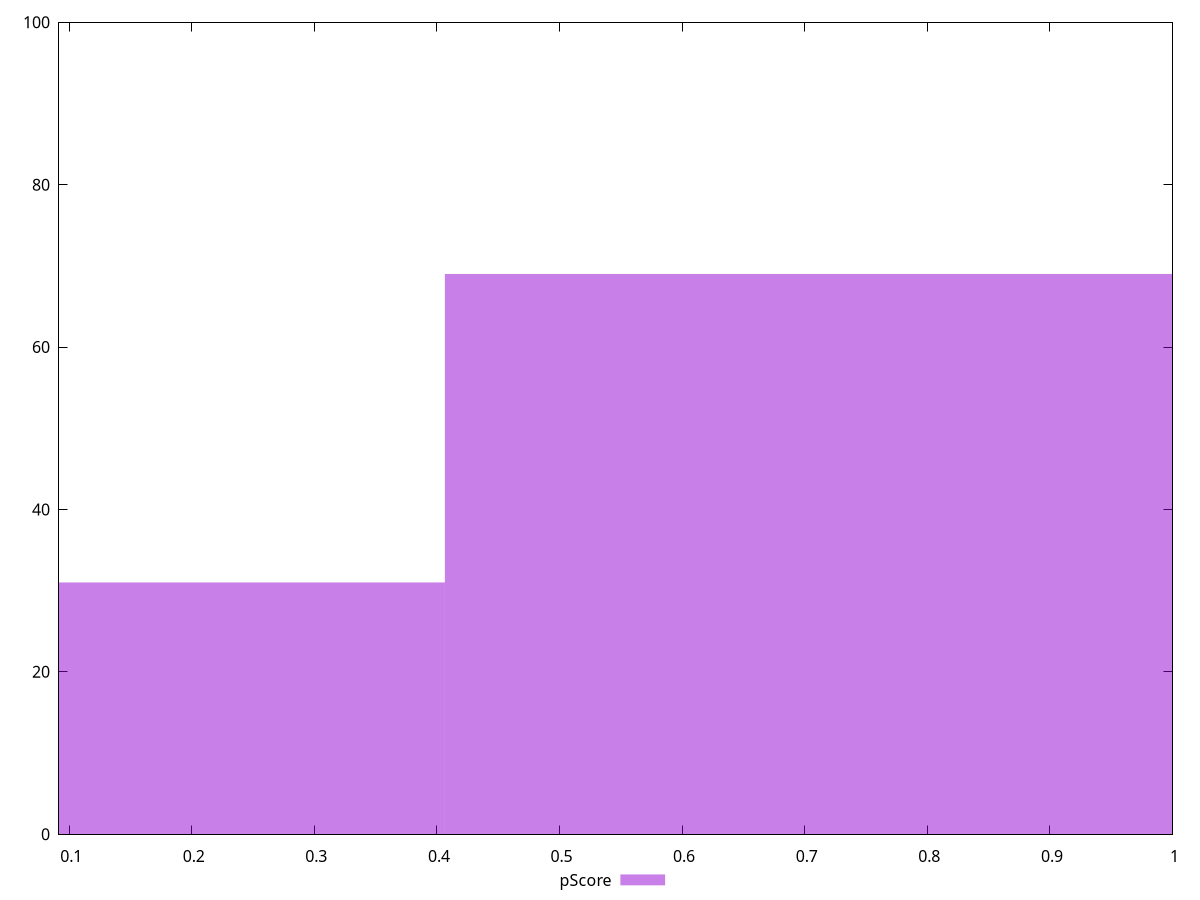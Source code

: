 reset

$pScore <<EOF
0 31
0.8129635074734336 69
EOF

set key outside below
set boxwidth 0.8129635074734336
set xrange [0.09171868058646582:1]
set yrange [0:100]
set trange [0:100]
set style fill transparent solid 0.5 noborder
set terminal svg size 640, 490 enhanced background rgb 'white'
set output "reports/report_00028_2021-02-24T12-49-42.674Z/total-blocking-time/samples/agenda/pScore/histogram.svg"

plot $pScore title "pScore" with boxes

reset
